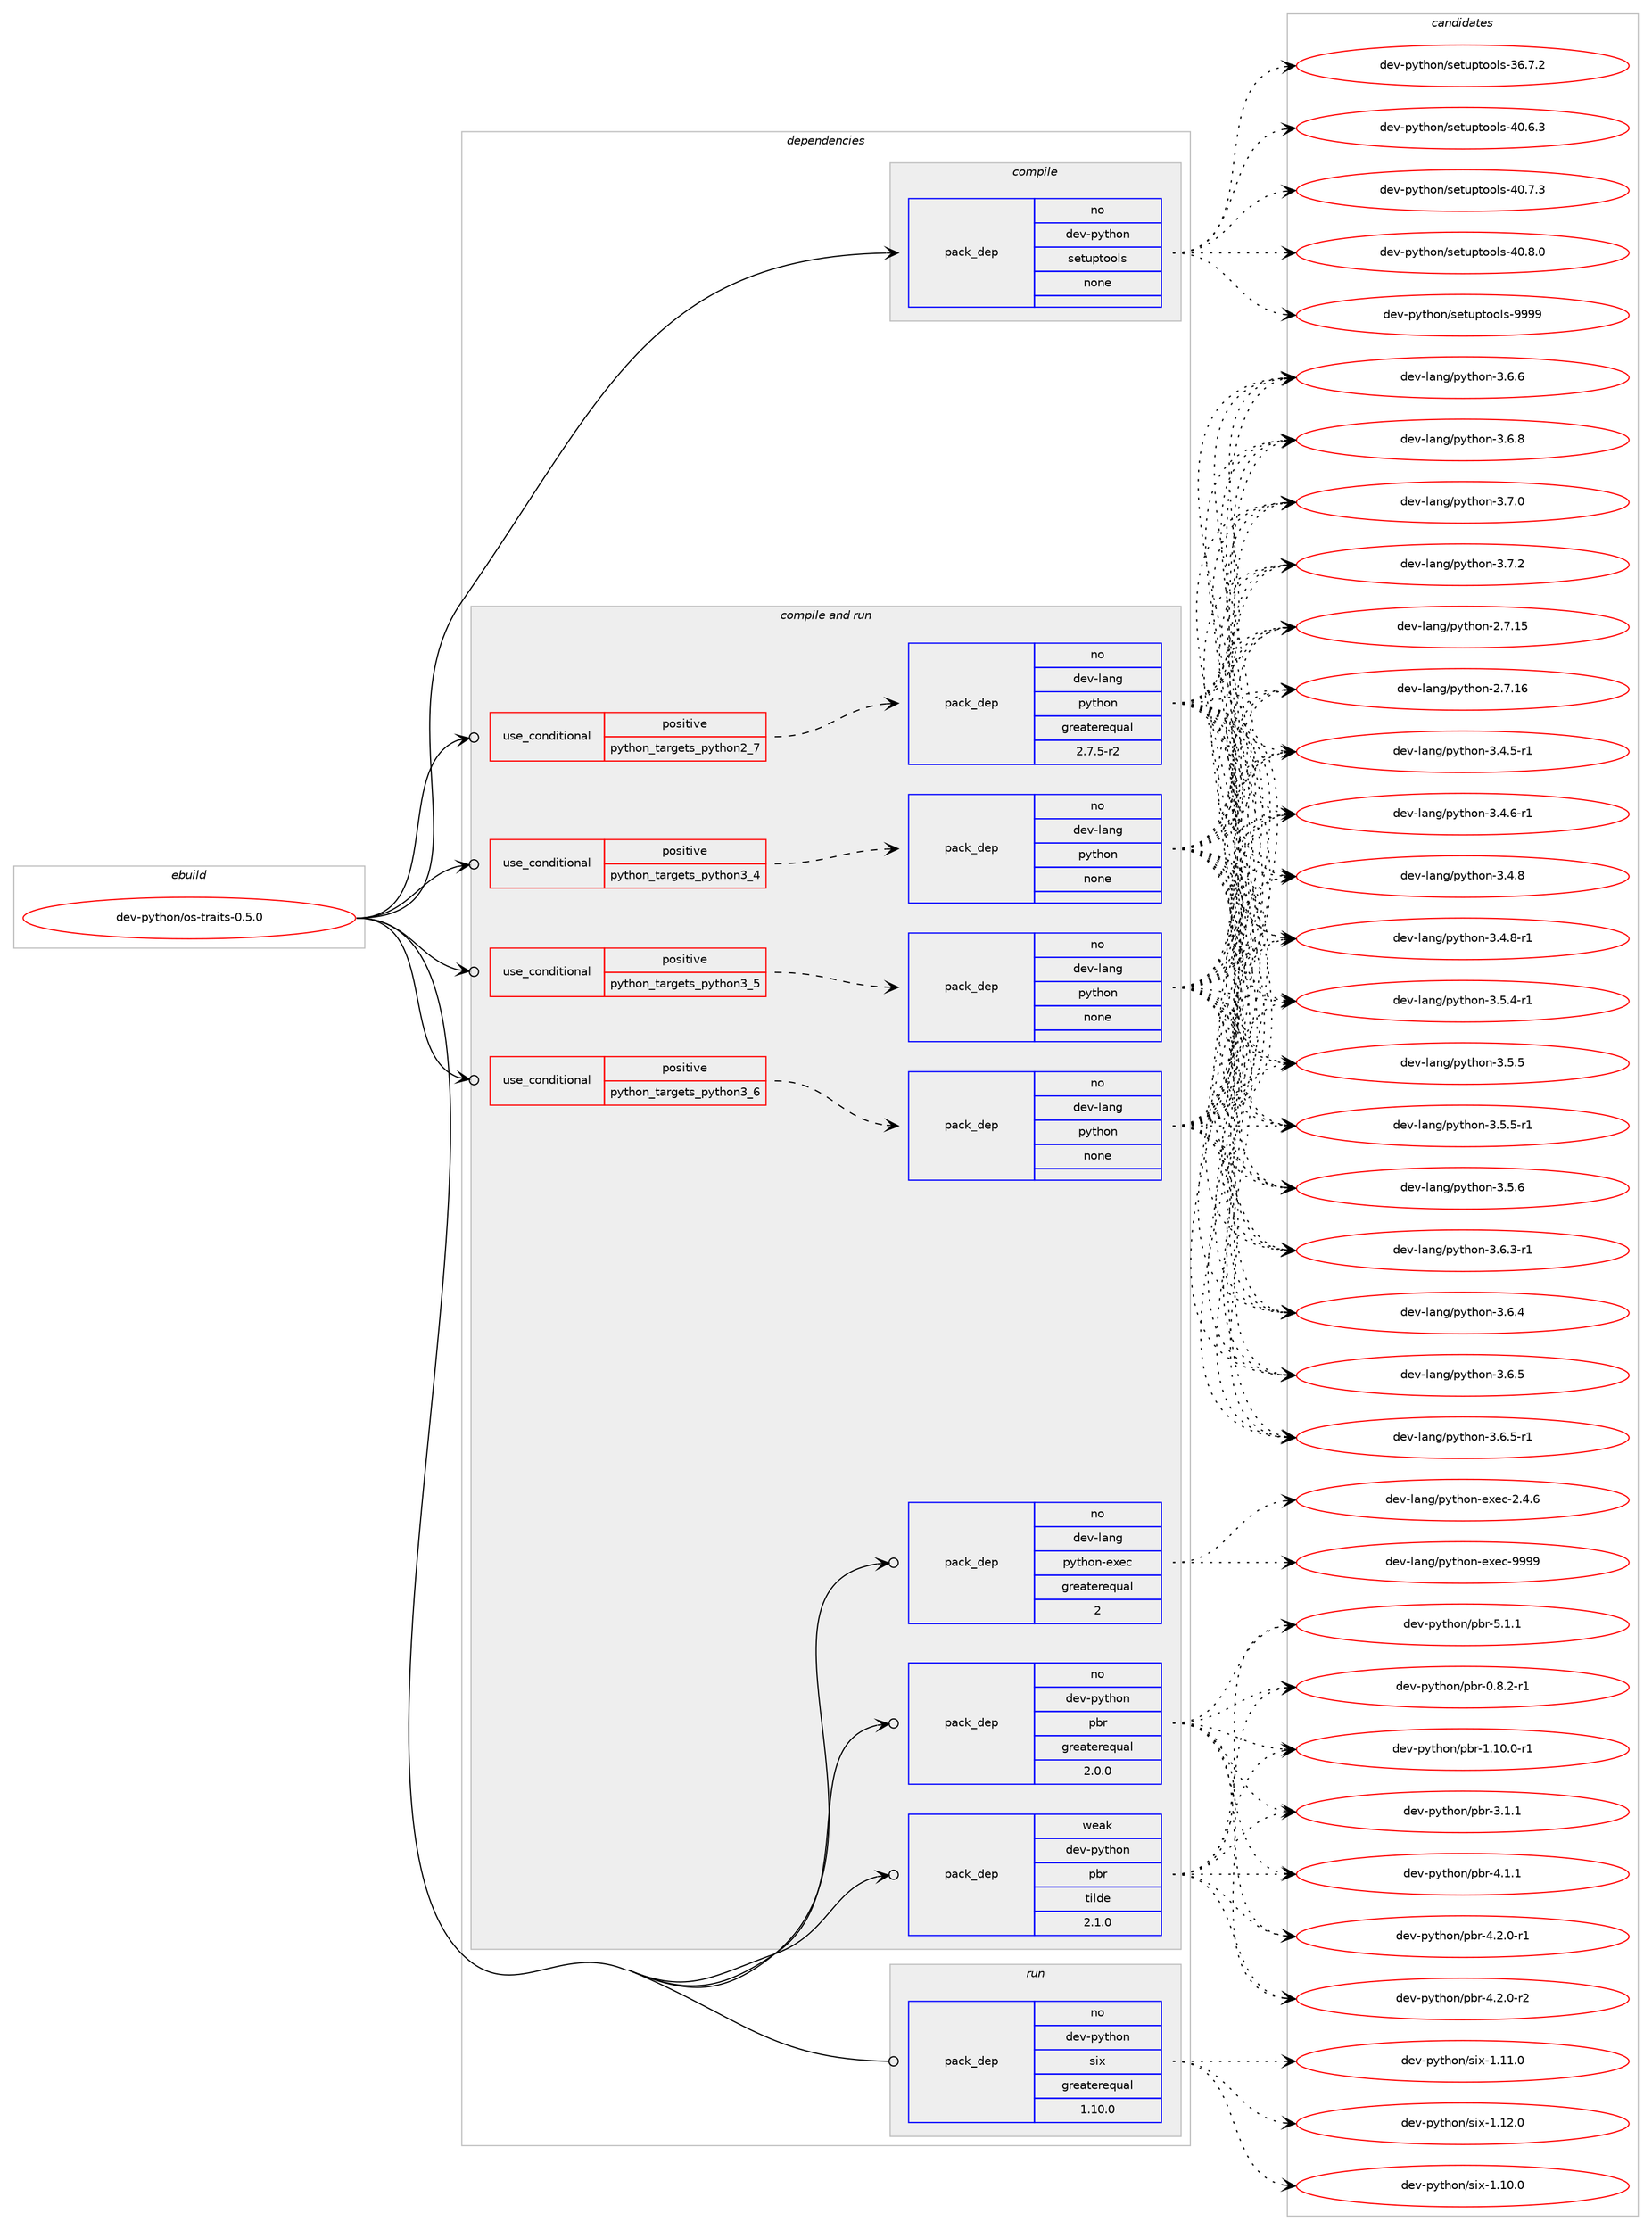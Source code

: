 digraph prolog {

# *************
# Graph options
# *************

newrank=true;
concentrate=true;
compound=true;
graph [rankdir=LR,fontname=Helvetica,fontsize=10,ranksep=1.5];#, ranksep=2.5, nodesep=0.2];
edge  [arrowhead=vee];
node  [fontname=Helvetica,fontsize=10];

# **********
# The ebuild
# **********

subgraph cluster_leftcol {
color=gray;
rank=same;
label=<<i>ebuild</i>>;
id [label="dev-python/os-traits-0.5.0", color=red, width=4, href="../dev-python/os-traits-0.5.0.svg"];
}

# ****************
# The dependencies
# ****************

subgraph cluster_midcol {
color=gray;
label=<<i>dependencies</i>>;
subgraph cluster_compile {
fillcolor="#eeeeee";
style=filled;
label=<<i>compile</i>>;
subgraph pack1020416 {
dependency1422320 [label=<<TABLE BORDER="0" CELLBORDER="1" CELLSPACING="0" CELLPADDING="4" WIDTH="220"><TR><TD ROWSPAN="6" CELLPADDING="30">pack_dep</TD></TR><TR><TD WIDTH="110">no</TD></TR><TR><TD>dev-python</TD></TR><TR><TD>setuptools</TD></TR><TR><TD>none</TD></TR><TR><TD></TD></TR></TABLE>>, shape=none, color=blue];
}
id:e -> dependency1422320:w [weight=20,style="solid",arrowhead="vee"];
}
subgraph cluster_compileandrun {
fillcolor="#eeeeee";
style=filled;
label=<<i>compile and run</i>>;
subgraph cond378627 {
dependency1422321 [label=<<TABLE BORDER="0" CELLBORDER="1" CELLSPACING="0" CELLPADDING="4"><TR><TD ROWSPAN="3" CELLPADDING="10">use_conditional</TD></TR><TR><TD>positive</TD></TR><TR><TD>python_targets_python2_7</TD></TR></TABLE>>, shape=none, color=red];
subgraph pack1020417 {
dependency1422322 [label=<<TABLE BORDER="0" CELLBORDER="1" CELLSPACING="0" CELLPADDING="4" WIDTH="220"><TR><TD ROWSPAN="6" CELLPADDING="30">pack_dep</TD></TR><TR><TD WIDTH="110">no</TD></TR><TR><TD>dev-lang</TD></TR><TR><TD>python</TD></TR><TR><TD>greaterequal</TD></TR><TR><TD>2.7.5-r2</TD></TR></TABLE>>, shape=none, color=blue];
}
dependency1422321:e -> dependency1422322:w [weight=20,style="dashed",arrowhead="vee"];
}
id:e -> dependency1422321:w [weight=20,style="solid",arrowhead="odotvee"];
subgraph cond378628 {
dependency1422323 [label=<<TABLE BORDER="0" CELLBORDER="1" CELLSPACING="0" CELLPADDING="4"><TR><TD ROWSPAN="3" CELLPADDING="10">use_conditional</TD></TR><TR><TD>positive</TD></TR><TR><TD>python_targets_python3_4</TD></TR></TABLE>>, shape=none, color=red];
subgraph pack1020418 {
dependency1422324 [label=<<TABLE BORDER="0" CELLBORDER="1" CELLSPACING="0" CELLPADDING="4" WIDTH="220"><TR><TD ROWSPAN="6" CELLPADDING="30">pack_dep</TD></TR><TR><TD WIDTH="110">no</TD></TR><TR><TD>dev-lang</TD></TR><TR><TD>python</TD></TR><TR><TD>none</TD></TR><TR><TD></TD></TR></TABLE>>, shape=none, color=blue];
}
dependency1422323:e -> dependency1422324:w [weight=20,style="dashed",arrowhead="vee"];
}
id:e -> dependency1422323:w [weight=20,style="solid",arrowhead="odotvee"];
subgraph cond378629 {
dependency1422325 [label=<<TABLE BORDER="0" CELLBORDER="1" CELLSPACING="0" CELLPADDING="4"><TR><TD ROWSPAN="3" CELLPADDING="10">use_conditional</TD></TR><TR><TD>positive</TD></TR><TR><TD>python_targets_python3_5</TD></TR></TABLE>>, shape=none, color=red];
subgraph pack1020419 {
dependency1422326 [label=<<TABLE BORDER="0" CELLBORDER="1" CELLSPACING="0" CELLPADDING="4" WIDTH="220"><TR><TD ROWSPAN="6" CELLPADDING="30">pack_dep</TD></TR><TR><TD WIDTH="110">no</TD></TR><TR><TD>dev-lang</TD></TR><TR><TD>python</TD></TR><TR><TD>none</TD></TR><TR><TD></TD></TR></TABLE>>, shape=none, color=blue];
}
dependency1422325:e -> dependency1422326:w [weight=20,style="dashed",arrowhead="vee"];
}
id:e -> dependency1422325:w [weight=20,style="solid",arrowhead="odotvee"];
subgraph cond378630 {
dependency1422327 [label=<<TABLE BORDER="0" CELLBORDER="1" CELLSPACING="0" CELLPADDING="4"><TR><TD ROWSPAN="3" CELLPADDING="10">use_conditional</TD></TR><TR><TD>positive</TD></TR><TR><TD>python_targets_python3_6</TD></TR></TABLE>>, shape=none, color=red];
subgraph pack1020420 {
dependency1422328 [label=<<TABLE BORDER="0" CELLBORDER="1" CELLSPACING="0" CELLPADDING="4" WIDTH="220"><TR><TD ROWSPAN="6" CELLPADDING="30">pack_dep</TD></TR><TR><TD WIDTH="110">no</TD></TR><TR><TD>dev-lang</TD></TR><TR><TD>python</TD></TR><TR><TD>none</TD></TR><TR><TD></TD></TR></TABLE>>, shape=none, color=blue];
}
dependency1422327:e -> dependency1422328:w [weight=20,style="dashed",arrowhead="vee"];
}
id:e -> dependency1422327:w [weight=20,style="solid",arrowhead="odotvee"];
subgraph pack1020421 {
dependency1422329 [label=<<TABLE BORDER="0" CELLBORDER="1" CELLSPACING="0" CELLPADDING="4" WIDTH="220"><TR><TD ROWSPAN="6" CELLPADDING="30">pack_dep</TD></TR><TR><TD WIDTH="110">no</TD></TR><TR><TD>dev-lang</TD></TR><TR><TD>python-exec</TD></TR><TR><TD>greaterequal</TD></TR><TR><TD>2</TD></TR></TABLE>>, shape=none, color=blue];
}
id:e -> dependency1422329:w [weight=20,style="solid",arrowhead="odotvee"];
subgraph pack1020422 {
dependency1422330 [label=<<TABLE BORDER="0" CELLBORDER="1" CELLSPACING="0" CELLPADDING="4" WIDTH="220"><TR><TD ROWSPAN="6" CELLPADDING="30">pack_dep</TD></TR><TR><TD WIDTH="110">no</TD></TR><TR><TD>dev-python</TD></TR><TR><TD>pbr</TD></TR><TR><TD>greaterequal</TD></TR><TR><TD>2.0.0</TD></TR></TABLE>>, shape=none, color=blue];
}
id:e -> dependency1422330:w [weight=20,style="solid",arrowhead="odotvee"];
subgraph pack1020423 {
dependency1422331 [label=<<TABLE BORDER="0" CELLBORDER="1" CELLSPACING="0" CELLPADDING="4" WIDTH="220"><TR><TD ROWSPAN="6" CELLPADDING="30">pack_dep</TD></TR><TR><TD WIDTH="110">weak</TD></TR><TR><TD>dev-python</TD></TR><TR><TD>pbr</TD></TR><TR><TD>tilde</TD></TR><TR><TD>2.1.0</TD></TR></TABLE>>, shape=none, color=blue];
}
id:e -> dependency1422331:w [weight=20,style="solid",arrowhead="odotvee"];
}
subgraph cluster_run {
fillcolor="#eeeeee";
style=filled;
label=<<i>run</i>>;
subgraph pack1020424 {
dependency1422332 [label=<<TABLE BORDER="0" CELLBORDER="1" CELLSPACING="0" CELLPADDING="4" WIDTH="220"><TR><TD ROWSPAN="6" CELLPADDING="30">pack_dep</TD></TR><TR><TD WIDTH="110">no</TD></TR><TR><TD>dev-python</TD></TR><TR><TD>six</TD></TR><TR><TD>greaterequal</TD></TR><TR><TD>1.10.0</TD></TR></TABLE>>, shape=none, color=blue];
}
id:e -> dependency1422332:w [weight=20,style="solid",arrowhead="odot"];
}
}

# **************
# The candidates
# **************

subgraph cluster_choices {
rank=same;
color=gray;
label=<<i>candidates</i>>;

subgraph choice1020416 {
color=black;
nodesep=1;
choice100101118451121211161041111104711510111611711211611111110811545515446554650 [label="dev-python/setuptools-36.7.2", color=red, width=4,href="../dev-python/setuptools-36.7.2.svg"];
choice100101118451121211161041111104711510111611711211611111110811545524846544651 [label="dev-python/setuptools-40.6.3", color=red, width=4,href="../dev-python/setuptools-40.6.3.svg"];
choice100101118451121211161041111104711510111611711211611111110811545524846554651 [label="dev-python/setuptools-40.7.3", color=red, width=4,href="../dev-python/setuptools-40.7.3.svg"];
choice100101118451121211161041111104711510111611711211611111110811545524846564648 [label="dev-python/setuptools-40.8.0", color=red, width=4,href="../dev-python/setuptools-40.8.0.svg"];
choice10010111845112121116104111110471151011161171121161111111081154557575757 [label="dev-python/setuptools-9999", color=red, width=4,href="../dev-python/setuptools-9999.svg"];
dependency1422320:e -> choice100101118451121211161041111104711510111611711211611111110811545515446554650:w [style=dotted,weight="100"];
dependency1422320:e -> choice100101118451121211161041111104711510111611711211611111110811545524846544651:w [style=dotted,weight="100"];
dependency1422320:e -> choice100101118451121211161041111104711510111611711211611111110811545524846554651:w [style=dotted,weight="100"];
dependency1422320:e -> choice100101118451121211161041111104711510111611711211611111110811545524846564648:w [style=dotted,weight="100"];
dependency1422320:e -> choice10010111845112121116104111110471151011161171121161111111081154557575757:w [style=dotted,weight="100"];
}
subgraph choice1020417 {
color=black;
nodesep=1;
choice10010111845108971101034711212111610411111045504655464953 [label="dev-lang/python-2.7.15", color=red, width=4,href="../dev-lang/python-2.7.15.svg"];
choice10010111845108971101034711212111610411111045504655464954 [label="dev-lang/python-2.7.16", color=red, width=4,href="../dev-lang/python-2.7.16.svg"];
choice1001011184510897110103471121211161041111104551465246534511449 [label="dev-lang/python-3.4.5-r1", color=red, width=4,href="../dev-lang/python-3.4.5-r1.svg"];
choice1001011184510897110103471121211161041111104551465246544511449 [label="dev-lang/python-3.4.6-r1", color=red, width=4,href="../dev-lang/python-3.4.6-r1.svg"];
choice100101118451089711010347112121116104111110455146524656 [label="dev-lang/python-3.4.8", color=red, width=4,href="../dev-lang/python-3.4.8.svg"];
choice1001011184510897110103471121211161041111104551465246564511449 [label="dev-lang/python-3.4.8-r1", color=red, width=4,href="../dev-lang/python-3.4.8-r1.svg"];
choice1001011184510897110103471121211161041111104551465346524511449 [label="dev-lang/python-3.5.4-r1", color=red, width=4,href="../dev-lang/python-3.5.4-r1.svg"];
choice100101118451089711010347112121116104111110455146534653 [label="dev-lang/python-3.5.5", color=red, width=4,href="../dev-lang/python-3.5.5.svg"];
choice1001011184510897110103471121211161041111104551465346534511449 [label="dev-lang/python-3.5.5-r1", color=red, width=4,href="../dev-lang/python-3.5.5-r1.svg"];
choice100101118451089711010347112121116104111110455146534654 [label="dev-lang/python-3.5.6", color=red, width=4,href="../dev-lang/python-3.5.6.svg"];
choice1001011184510897110103471121211161041111104551465446514511449 [label="dev-lang/python-3.6.3-r1", color=red, width=4,href="../dev-lang/python-3.6.3-r1.svg"];
choice100101118451089711010347112121116104111110455146544652 [label="dev-lang/python-3.6.4", color=red, width=4,href="../dev-lang/python-3.6.4.svg"];
choice100101118451089711010347112121116104111110455146544653 [label="dev-lang/python-3.6.5", color=red, width=4,href="../dev-lang/python-3.6.5.svg"];
choice1001011184510897110103471121211161041111104551465446534511449 [label="dev-lang/python-3.6.5-r1", color=red, width=4,href="../dev-lang/python-3.6.5-r1.svg"];
choice100101118451089711010347112121116104111110455146544654 [label="dev-lang/python-3.6.6", color=red, width=4,href="../dev-lang/python-3.6.6.svg"];
choice100101118451089711010347112121116104111110455146544656 [label="dev-lang/python-3.6.8", color=red, width=4,href="../dev-lang/python-3.6.8.svg"];
choice100101118451089711010347112121116104111110455146554648 [label="dev-lang/python-3.7.0", color=red, width=4,href="../dev-lang/python-3.7.0.svg"];
choice100101118451089711010347112121116104111110455146554650 [label="dev-lang/python-3.7.2", color=red, width=4,href="../dev-lang/python-3.7.2.svg"];
dependency1422322:e -> choice10010111845108971101034711212111610411111045504655464953:w [style=dotted,weight="100"];
dependency1422322:e -> choice10010111845108971101034711212111610411111045504655464954:w [style=dotted,weight="100"];
dependency1422322:e -> choice1001011184510897110103471121211161041111104551465246534511449:w [style=dotted,weight="100"];
dependency1422322:e -> choice1001011184510897110103471121211161041111104551465246544511449:w [style=dotted,weight="100"];
dependency1422322:e -> choice100101118451089711010347112121116104111110455146524656:w [style=dotted,weight="100"];
dependency1422322:e -> choice1001011184510897110103471121211161041111104551465246564511449:w [style=dotted,weight="100"];
dependency1422322:e -> choice1001011184510897110103471121211161041111104551465346524511449:w [style=dotted,weight="100"];
dependency1422322:e -> choice100101118451089711010347112121116104111110455146534653:w [style=dotted,weight="100"];
dependency1422322:e -> choice1001011184510897110103471121211161041111104551465346534511449:w [style=dotted,weight="100"];
dependency1422322:e -> choice100101118451089711010347112121116104111110455146534654:w [style=dotted,weight="100"];
dependency1422322:e -> choice1001011184510897110103471121211161041111104551465446514511449:w [style=dotted,weight="100"];
dependency1422322:e -> choice100101118451089711010347112121116104111110455146544652:w [style=dotted,weight="100"];
dependency1422322:e -> choice100101118451089711010347112121116104111110455146544653:w [style=dotted,weight="100"];
dependency1422322:e -> choice1001011184510897110103471121211161041111104551465446534511449:w [style=dotted,weight="100"];
dependency1422322:e -> choice100101118451089711010347112121116104111110455146544654:w [style=dotted,weight="100"];
dependency1422322:e -> choice100101118451089711010347112121116104111110455146544656:w [style=dotted,weight="100"];
dependency1422322:e -> choice100101118451089711010347112121116104111110455146554648:w [style=dotted,weight="100"];
dependency1422322:e -> choice100101118451089711010347112121116104111110455146554650:w [style=dotted,weight="100"];
}
subgraph choice1020418 {
color=black;
nodesep=1;
choice10010111845108971101034711212111610411111045504655464953 [label="dev-lang/python-2.7.15", color=red, width=4,href="../dev-lang/python-2.7.15.svg"];
choice10010111845108971101034711212111610411111045504655464954 [label="dev-lang/python-2.7.16", color=red, width=4,href="../dev-lang/python-2.7.16.svg"];
choice1001011184510897110103471121211161041111104551465246534511449 [label="dev-lang/python-3.4.5-r1", color=red, width=4,href="../dev-lang/python-3.4.5-r1.svg"];
choice1001011184510897110103471121211161041111104551465246544511449 [label="dev-lang/python-3.4.6-r1", color=red, width=4,href="../dev-lang/python-3.4.6-r1.svg"];
choice100101118451089711010347112121116104111110455146524656 [label="dev-lang/python-3.4.8", color=red, width=4,href="../dev-lang/python-3.4.8.svg"];
choice1001011184510897110103471121211161041111104551465246564511449 [label="dev-lang/python-3.4.8-r1", color=red, width=4,href="../dev-lang/python-3.4.8-r1.svg"];
choice1001011184510897110103471121211161041111104551465346524511449 [label="dev-lang/python-3.5.4-r1", color=red, width=4,href="../dev-lang/python-3.5.4-r1.svg"];
choice100101118451089711010347112121116104111110455146534653 [label="dev-lang/python-3.5.5", color=red, width=4,href="../dev-lang/python-3.5.5.svg"];
choice1001011184510897110103471121211161041111104551465346534511449 [label="dev-lang/python-3.5.5-r1", color=red, width=4,href="../dev-lang/python-3.5.5-r1.svg"];
choice100101118451089711010347112121116104111110455146534654 [label="dev-lang/python-3.5.6", color=red, width=4,href="../dev-lang/python-3.5.6.svg"];
choice1001011184510897110103471121211161041111104551465446514511449 [label="dev-lang/python-3.6.3-r1", color=red, width=4,href="../dev-lang/python-3.6.3-r1.svg"];
choice100101118451089711010347112121116104111110455146544652 [label="dev-lang/python-3.6.4", color=red, width=4,href="../dev-lang/python-3.6.4.svg"];
choice100101118451089711010347112121116104111110455146544653 [label="dev-lang/python-3.6.5", color=red, width=4,href="../dev-lang/python-3.6.5.svg"];
choice1001011184510897110103471121211161041111104551465446534511449 [label="dev-lang/python-3.6.5-r1", color=red, width=4,href="../dev-lang/python-3.6.5-r1.svg"];
choice100101118451089711010347112121116104111110455146544654 [label="dev-lang/python-3.6.6", color=red, width=4,href="../dev-lang/python-3.6.6.svg"];
choice100101118451089711010347112121116104111110455146544656 [label="dev-lang/python-3.6.8", color=red, width=4,href="../dev-lang/python-3.6.8.svg"];
choice100101118451089711010347112121116104111110455146554648 [label="dev-lang/python-3.7.0", color=red, width=4,href="../dev-lang/python-3.7.0.svg"];
choice100101118451089711010347112121116104111110455146554650 [label="dev-lang/python-3.7.2", color=red, width=4,href="../dev-lang/python-3.7.2.svg"];
dependency1422324:e -> choice10010111845108971101034711212111610411111045504655464953:w [style=dotted,weight="100"];
dependency1422324:e -> choice10010111845108971101034711212111610411111045504655464954:w [style=dotted,weight="100"];
dependency1422324:e -> choice1001011184510897110103471121211161041111104551465246534511449:w [style=dotted,weight="100"];
dependency1422324:e -> choice1001011184510897110103471121211161041111104551465246544511449:w [style=dotted,weight="100"];
dependency1422324:e -> choice100101118451089711010347112121116104111110455146524656:w [style=dotted,weight="100"];
dependency1422324:e -> choice1001011184510897110103471121211161041111104551465246564511449:w [style=dotted,weight="100"];
dependency1422324:e -> choice1001011184510897110103471121211161041111104551465346524511449:w [style=dotted,weight="100"];
dependency1422324:e -> choice100101118451089711010347112121116104111110455146534653:w [style=dotted,weight="100"];
dependency1422324:e -> choice1001011184510897110103471121211161041111104551465346534511449:w [style=dotted,weight="100"];
dependency1422324:e -> choice100101118451089711010347112121116104111110455146534654:w [style=dotted,weight="100"];
dependency1422324:e -> choice1001011184510897110103471121211161041111104551465446514511449:w [style=dotted,weight="100"];
dependency1422324:e -> choice100101118451089711010347112121116104111110455146544652:w [style=dotted,weight="100"];
dependency1422324:e -> choice100101118451089711010347112121116104111110455146544653:w [style=dotted,weight="100"];
dependency1422324:e -> choice1001011184510897110103471121211161041111104551465446534511449:w [style=dotted,weight="100"];
dependency1422324:e -> choice100101118451089711010347112121116104111110455146544654:w [style=dotted,weight="100"];
dependency1422324:e -> choice100101118451089711010347112121116104111110455146544656:w [style=dotted,weight="100"];
dependency1422324:e -> choice100101118451089711010347112121116104111110455146554648:w [style=dotted,weight="100"];
dependency1422324:e -> choice100101118451089711010347112121116104111110455146554650:w [style=dotted,weight="100"];
}
subgraph choice1020419 {
color=black;
nodesep=1;
choice10010111845108971101034711212111610411111045504655464953 [label="dev-lang/python-2.7.15", color=red, width=4,href="../dev-lang/python-2.7.15.svg"];
choice10010111845108971101034711212111610411111045504655464954 [label="dev-lang/python-2.7.16", color=red, width=4,href="../dev-lang/python-2.7.16.svg"];
choice1001011184510897110103471121211161041111104551465246534511449 [label="dev-lang/python-3.4.5-r1", color=red, width=4,href="../dev-lang/python-3.4.5-r1.svg"];
choice1001011184510897110103471121211161041111104551465246544511449 [label="dev-lang/python-3.4.6-r1", color=red, width=4,href="../dev-lang/python-3.4.6-r1.svg"];
choice100101118451089711010347112121116104111110455146524656 [label="dev-lang/python-3.4.8", color=red, width=4,href="../dev-lang/python-3.4.8.svg"];
choice1001011184510897110103471121211161041111104551465246564511449 [label="dev-lang/python-3.4.8-r1", color=red, width=4,href="../dev-lang/python-3.4.8-r1.svg"];
choice1001011184510897110103471121211161041111104551465346524511449 [label="dev-lang/python-3.5.4-r1", color=red, width=4,href="../dev-lang/python-3.5.4-r1.svg"];
choice100101118451089711010347112121116104111110455146534653 [label="dev-lang/python-3.5.5", color=red, width=4,href="../dev-lang/python-3.5.5.svg"];
choice1001011184510897110103471121211161041111104551465346534511449 [label="dev-lang/python-3.5.5-r1", color=red, width=4,href="../dev-lang/python-3.5.5-r1.svg"];
choice100101118451089711010347112121116104111110455146534654 [label="dev-lang/python-3.5.6", color=red, width=4,href="../dev-lang/python-3.5.6.svg"];
choice1001011184510897110103471121211161041111104551465446514511449 [label="dev-lang/python-3.6.3-r1", color=red, width=4,href="../dev-lang/python-3.6.3-r1.svg"];
choice100101118451089711010347112121116104111110455146544652 [label="dev-lang/python-3.6.4", color=red, width=4,href="../dev-lang/python-3.6.4.svg"];
choice100101118451089711010347112121116104111110455146544653 [label="dev-lang/python-3.6.5", color=red, width=4,href="../dev-lang/python-3.6.5.svg"];
choice1001011184510897110103471121211161041111104551465446534511449 [label="dev-lang/python-3.6.5-r1", color=red, width=4,href="../dev-lang/python-3.6.5-r1.svg"];
choice100101118451089711010347112121116104111110455146544654 [label="dev-lang/python-3.6.6", color=red, width=4,href="../dev-lang/python-3.6.6.svg"];
choice100101118451089711010347112121116104111110455146544656 [label="dev-lang/python-3.6.8", color=red, width=4,href="../dev-lang/python-3.6.8.svg"];
choice100101118451089711010347112121116104111110455146554648 [label="dev-lang/python-3.7.0", color=red, width=4,href="../dev-lang/python-3.7.0.svg"];
choice100101118451089711010347112121116104111110455146554650 [label="dev-lang/python-3.7.2", color=red, width=4,href="../dev-lang/python-3.7.2.svg"];
dependency1422326:e -> choice10010111845108971101034711212111610411111045504655464953:w [style=dotted,weight="100"];
dependency1422326:e -> choice10010111845108971101034711212111610411111045504655464954:w [style=dotted,weight="100"];
dependency1422326:e -> choice1001011184510897110103471121211161041111104551465246534511449:w [style=dotted,weight="100"];
dependency1422326:e -> choice1001011184510897110103471121211161041111104551465246544511449:w [style=dotted,weight="100"];
dependency1422326:e -> choice100101118451089711010347112121116104111110455146524656:w [style=dotted,weight="100"];
dependency1422326:e -> choice1001011184510897110103471121211161041111104551465246564511449:w [style=dotted,weight="100"];
dependency1422326:e -> choice1001011184510897110103471121211161041111104551465346524511449:w [style=dotted,weight="100"];
dependency1422326:e -> choice100101118451089711010347112121116104111110455146534653:w [style=dotted,weight="100"];
dependency1422326:e -> choice1001011184510897110103471121211161041111104551465346534511449:w [style=dotted,weight="100"];
dependency1422326:e -> choice100101118451089711010347112121116104111110455146534654:w [style=dotted,weight="100"];
dependency1422326:e -> choice1001011184510897110103471121211161041111104551465446514511449:w [style=dotted,weight="100"];
dependency1422326:e -> choice100101118451089711010347112121116104111110455146544652:w [style=dotted,weight="100"];
dependency1422326:e -> choice100101118451089711010347112121116104111110455146544653:w [style=dotted,weight="100"];
dependency1422326:e -> choice1001011184510897110103471121211161041111104551465446534511449:w [style=dotted,weight="100"];
dependency1422326:e -> choice100101118451089711010347112121116104111110455146544654:w [style=dotted,weight="100"];
dependency1422326:e -> choice100101118451089711010347112121116104111110455146544656:w [style=dotted,weight="100"];
dependency1422326:e -> choice100101118451089711010347112121116104111110455146554648:w [style=dotted,weight="100"];
dependency1422326:e -> choice100101118451089711010347112121116104111110455146554650:w [style=dotted,weight="100"];
}
subgraph choice1020420 {
color=black;
nodesep=1;
choice10010111845108971101034711212111610411111045504655464953 [label="dev-lang/python-2.7.15", color=red, width=4,href="../dev-lang/python-2.7.15.svg"];
choice10010111845108971101034711212111610411111045504655464954 [label="dev-lang/python-2.7.16", color=red, width=4,href="../dev-lang/python-2.7.16.svg"];
choice1001011184510897110103471121211161041111104551465246534511449 [label="dev-lang/python-3.4.5-r1", color=red, width=4,href="../dev-lang/python-3.4.5-r1.svg"];
choice1001011184510897110103471121211161041111104551465246544511449 [label="dev-lang/python-3.4.6-r1", color=red, width=4,href="../dev-lang/python-3.4.6-r1.svg"];
choice100101118451089711010347112121116104111110455146524656 [label="dev-lang/python-3.4.8", color=red, width=4,href="../dev-lang/python-3.4.8.svg"];
choice1001011184510897110103471121211161041111104551465246564511449 [label="dev-lang/python-3.4.8-r1", color=red, width=4,href="../dev-lang/python-3.4.8-r1.svg"];
choice1001011184510897110103471121211161041111104551465346524511449 [label="dev-lang/python-3.5.4-r1", color=red, width=4,href="../dev-lang/python-3.5.4-r1.svg"];
choice100101118451089711010347112121116104111110455146534653 [label="dev-lang/python-3.5.5", color=red, width=4,href="../dev-lang/python-3.5.5.svg"];
choice1001011184510897110103471121211161041111104551465346534511449 [label="dev-lang/python-3.5.5-r1", color=red, width=4,href="../dev-lang/python-3.5.5-r1.svg"];
choice100101118451089711010347112121116104111110455146534654 [label="dev-lang/python-3.5.6", color=red, width=4,href="../dev-lang/python-3.5.6.svg"];
choice1001011184510897110103471121211161041111104551465446514511449 [label="dev-lang/python-3.6.3-r1", color=red, width=4,href="../dev-lang/python-3.6.3-r1.svg"];
choice100101118451089711010347112121116104111110455146544652 [label="dev-lang/python-3.6.4", color=red, width=4,href="../dev-lang/python-3.6.4.svg"];
choice100101118451089711010347112121116104111110455146544653 [label="dev-lang/python-3.6.5", color=red, width=4,href="../dev-lang/python-3.6.5.svg"];
choice1001011184510897110103471121211161041111104551465446534511449 [label="dev-lang/python-3.6.5-r1", color=red, width=4,href="../dev-lang/python-3.6.5-r1.svg"];
choice100101118451089711010347112121116104111110455146544654 [label="dev-lang/python-3.6.6", color=red, width=4,href="../dev-lang/python-3.6.6.svg"];
choice100101118451089711010347112121116104111110455146544656 [label="dev-lang/python-3.6.8", color=red, width=4,href="../dev-lang/python-3.6.8.svg"];
choice100101118451089711010347112121116104111110455146554648 [label="dev-lang/python-3.7.0", color=red, width=4,href="../dev-lang/python-3.7.0.svg"];
choice100101118451089711010347112121116104111110455146554650 [label="dev-lang/python-3.7.2", color=red, width=4,href="../dev-lang/python-3.7.2.svg"];
dependency1422328:e -> choice10010111845108971101034711212111610411111045504655464953:w [style=dotted,weight="100"];
dependency1422328:e -> choice10010111845108971101034711212111610411111045504655464954:w [style=dotted,weight="100"];
dependency1422328:e -> choice1001011184510897110103471121211161041111104551465246534511449:w [style=dotted,weight="100"];
dependency1422328:e -> choice1001011184510897110103471121211161041111104551465246544511449:w [style=dotted,weight="100"];
dependency1422328:e -> choice100101118451089711010347112121116104111110455146524656:w [style=dotted,weight="100"];
dependency1422328:e -> choice1001011184510897110103471121211161041111104551465246564511449:w [style=dotted,weight="100"];
dependency1422328:e -> choice1001011184510897110103471121211161041111104551465346524511449:w [style=dotted,weight="100"];
dependency1422328:e -> choice100101118451089711010347112121116104111110455146534653:w [style=dotted,weight="100"];
dependency1422328:e -> choice1001011184510897110103471121211161041111104551465346534511449:w [style=dotted,weight="100"];
dependency1422328:e -> choice100101118451089711010347112121116104111110455146534654:w [style=dotted,weight="100"];
dependency1422328:e -> choice1001011184510897110103471121211161041111104551465446514511449:w [style=dotted,weight="100"];
dependency1422328:e -> choice100101118451089711010347112121116104111110455146544652:w [style=dotted,weight="100"];
dependency1422328:e -> choice100101118451089711010347112121116104111110455146544653:w [style=dotted,weight="100"];
dependency1422328:e -> choice1001011184510897110103471121211161041111104551465446534511449:w [style=dotted,weight="100"];
dependency1422328:e -> choice100101118451089711010347112121116104111110455146544654:w [style=dotted,weight="100"];
dependency1422328:e -> choice100101118451089711010347112121116104111110455146544656:w [style=dotted,weight="100"];
dependency1422328:e -> choice100101118451089711010347112121116104111110455146554648:w [style=dotted,weight="100"];
dependency1422328:e -> choice100101118451089711010347112121116104111110455146554650:w [style=dotted,weight="100"];
}
subgraph choice1020421 {
color=black;
nodesep=1;
choice1001011184510897110103471121211161041111104510112010199455046524654 [label="dev-lang/python-exec-2.4.6", color=red, width=4,href="../dev-lang/python-exec-2.4.6.svg"];
choice10010111845108971101034711212111610411111045101120101994557575757 [label="dev-lang/python-exec-9999", color=red, width=4,href="../dev-lang/python-exec-9999.svg"];
dependency1422329:e -> choice1001011184510897110103471121211161041111104510112010199455046524654:w [style=dotted,weight="100"];
dependency1422329:e -> choice10010111845108971101034711212111610411111045101120101994557575757:w [style=dotted,weight="100"];
}
subgraph choice1020422 {
color=black;
nodesep=1;
choice1001011184511212111610411111047112981144548465646504511449 [label="dev-python/pbr-0.8.2-r1", color=red, width=4,href="../dev-python/pbr-0.8.2-r1.svg"];
choice100101118451121211161041111104711298114454946494846484511449 [label="dev-python/pbr-1.10.0-r1", color=red, width=4,href="../dev-python/pbr-1.10.0-r1.svg"];
choice100101118451121211161041111104711298114455146494649 [label="dev-python/pbr-3.1.1", color=red, width=4,href="../dev-python/pbr-3.1.1.svg"];
choice100101118451121211161041111104711298114455246494649 [label="dev-python/pbr-4.1.1", color=red, width=4,href="../dev-python/pbr-4.1.1.svg"];
choice1001011184511212111610411111047112981144552465046484511449 [label="dev-python/pbr-4.2.0-r1", color=red, width=4,href="../dev-python/pbr-4.2.0-r1.svg"];
choice1001011184511212111610411111047112981144552465046484511450 [label="dev-python/pbr-4.2.0-r2", color=red, width=4,href="../dev-python/pbr-4.2.0-r2.svg"];
choice100101118451121211161041111104711298114455346494649 [label="dev-python/pbr-5.1.1", color=red, width=4,href="../dev-python/pbr-5.1.1.svg"];
dependency1422330:e -> choice1001011184511212111610411111047112981144548465646504511449:w [style=dotted,weight="100"];
dependency1422330:e -> choice100101118451121211161041111104711298114454946494846484511449:w [style=dotted,weight="100"];
dependency1422330:e -> choice100101118451121211161041111104711298114455146494649:w [style=dotted,weight="100"];
dependency1422330:e -> choice100101118451121211161041111104711298114455246494649:w [style=dotted,weight="100"];
dependency1422330:e -> choice1001011184511212111610411111047112981144552465046484511449:w [style=dotted,weight="100"];
dependency1422330:e -> choice1001011184511212111610411111047112981144552465046484511450:w [style=dotted,weight="100"];
dependency1422330:e -> choice100101118451121211161041111104711298114455346494649:w [style=dotted,weight="100"];
}
subgraph choice1020423 {
color=black;
nodesep=1;
choice1001011184511212111610411111047112981144548465646504511449 [label="dev-python/pbr-0.8.2-r1", color=red, width=4,href="../dev-python/pbr-0.8.2-r1.svg"];
choice100101118451121211161041111104711298114454946494846484511449 [label="dev-python/pbr-1.10.0-r1", color=red, width=4,href="../dev-python/pbr-1.10.0-r1.svg"];
choice100101118451121211161041111104711298114455146494649 [label="dev-python/pbr-3.1.1", color=red, width=4,href="../dev-python/pbr-3.1.1.svg"];
choice100101118451121211161041111104711298114455246494649 [label="dev-python/pbr-4.1.1", color=red, width=4,href="../dev-python/pbr-4.1.1.svg"];
choice1001011184511212111610411111047112981144552465046484511449 [label="dev-python/pbr-4.2.0-r1", color=red, width=4,href="../dev-python/pbr-4.2.0-r1.svg"];
choice1001011184511212111610411111047112981144552465046484511450 [label="dev-python/pbr-4.2.0-r2", color=red, width=4,href="../dev-python/pbr-4.2.0-r2.svg"];
choice100101118451121211161041111104711298114455346494649 [label="dev-python/pbr-5.1.1", color=red, width=4,href="../dev-python/pbr-5.1.1.svg"];
dependency1422331:e -> choice1001011184511212111610411111047112981144548465646504511449:w [style=dotted,weight="100"];
dependency1422331:e -> choice100101118451121211161041111104711298114454946494846484511449:w [style=dotted,weight="100"];
dependency1422331:e -> choice100101118451121211161041111104711298114455146494649:w [style=dotted,weight="100"];
dependency1422331:e -> choice100101118451121211161041111104711298114455246494649:w [style=dotted,weight="100"];
dependency1422331:e -> choice1001011184511212111610411111047112981144552465046484511449:w [style=dotted,weight="100"];
dependency1422331:e -> choice1001011184511212111610411111047112981144552465046484511450:w [style=dotted,weight="100"];
dependency1422331:e -> choice100101118451121211161041111104711298114455346494649:w [style=dotted,weight="100"];
}
subgraph choice1020424 {
color=black;
nodesep=1;
choice100101118451121211161041111104711510512045494649484648 [label="dev-python/six-1.10.0", color=red, width=4,href="../dev-python/six-1.10.0.svg"];
choice100101118451121211161041111104711510512045494649494648 [label="dev-python/six-1.11.0", color=red, width=4,href="../dev-python/six-1.11.0.svg"];
choice100101118451121211161041111104711510512045494649504648 [label="dev-python/six-1.12.0", color=red, width=4,href="../dev-python/six-1.12.0.svg"];
dependency1422332:e -> choice100101118451121211161041111104711510512045494649484648:w [style=dotted,weight="100"];
dependency1422332:e -> choice100101118451121211161041111104711510512045494649494648:w [style=dotted,weight="100"];
dependency1422332:e -> choice100101118451121211161041111104711510512045494649504648:w [style=dotted,weight="100"];
}
}

}
